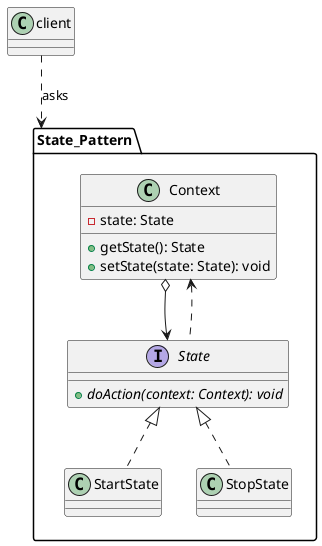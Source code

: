 @startuml

package "State_Pattern" {
    interface State {
        + {abstract} doAction(context: Context): void
    }

    class Context {
        - state: State
        + getState(): State
        + setState(state: State): void
    }

    class StartState implements State
    class StopState implements State
}

client ..> State_Pattern: asks

Context o--> State
Context <.. State

@enduml